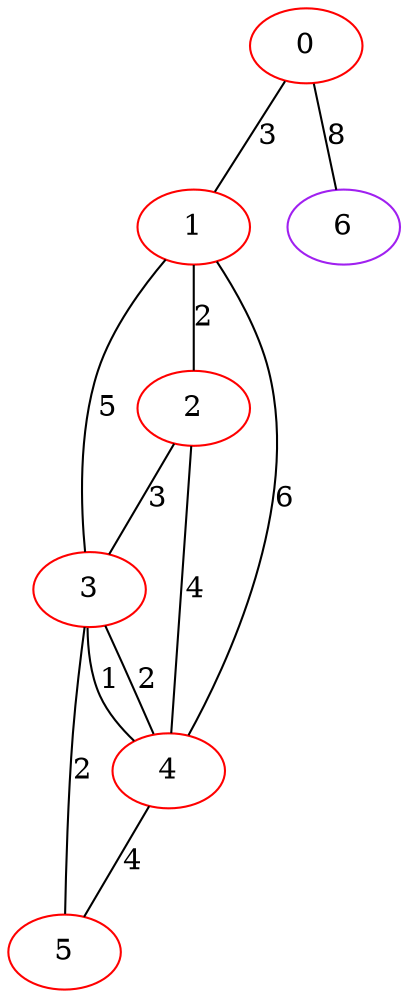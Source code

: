 graph "" {
0 [color=red, weight=1];
1 [color=red, weight=1];
2 [color=red, weight=1];
3 [color=red, weight=1];
4 [color=red, weight=1];
5 [color=red, weight=1];
6 [color=purple, weight=4];
0 -- 1  [key=0, label=3];
0 -- 6  [key=0, label=8];
1 -- 2  [key=0, label=2];
1 -- 3  [key=0, label=5];
1 -- 4  [key=0, label=6];
2 -- 3  [key=0, label=3];
2 -- 4  [key=0, label=4];
3 -- 4  [key=0, label=2];
3 -- 4  [key=1, label=1];
3 -- 5  [key=0, label=2];
4 -- 5  [key=0, label=4];
}
